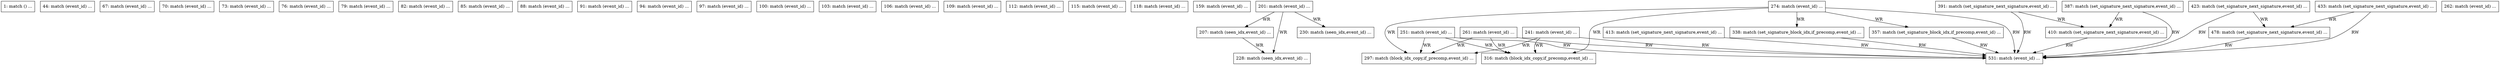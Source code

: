 digraph G {
  "1: match () ...
" [shape=box, ];
  "44: match (event_id) ...
" [shape=box, ];
  "67: match (event_id) ...
" [shape=box, ];
  "70: match (event_id) ...
" [shape=box, ];
  "73: match (event_id) ...
" [shape=box, ];
  "76: match (event_id) ...
" [shape=box, ];
  "79: match (event_id) ...
" [shape=box, ];
  "82: match (event_id) ...
" [shape=box, ];
  "85: match (event_id) ...
" [shape=box, ];
  "88: match (event_id) ...
" [shape=box, ];
  "91: match (event_id) ...
" [shape=box, ];
  "94: match (event_id) ...
" [shape=box, ];
  "97: match (event_id) ...
" [shape=box, ];
  "100: match (event_id) ...
" [shape=box, ];
  "103: match (event_id) ...
" [shape=box, ];
  "106: match (event_id) ...
" [shape=box, ];
  "109: match (event_id) ...
" [shape=box, ];
  "112: match (event_id) ...
" [shape=box, ];
  "115: match (event_id) ...
" [shape=box, ];
  "118: match (event_id) ...
" [shape=box, ];
  "159: match (event_id) ...
" [shape=box, ];
  "201: match (event_id) ...
" [shape=box, ];
  "207: match (seen_idx,event_id) ...
" [shape=box, ];
  "228: match (seen_idx,event_id) ...
" [shape=box, ];
  "230: match (seen_idx,event_id) ...
" [shape=box, ];
  "241: match (event_id) ...
" [shape=box, ];
  "251: match (event_id) ...
" [shape=box, ];
  "261: match (event_id) ...
" [shape=box, ];
  "262: match (event_id) ...
" [shape=box, ];
  "274: match (event_id) ...
" [shape=box, ];
  "297: match (block_idx_copy,if_precomp,event_id) ...
" [shape=box, ];
  "316: match (block_idx_copy,if_precomp,event_id) ...
" [shape=box, ];
  "338: match (set_signature_block_idx,if_precomp,event_id) ...
" [shape=box, ];
  "357: match (set_signature_block_idx,if_precomp,event_id) ...
" [shape=box, ];
  "387: match (set_signature_next_signature,event_id) ...
" [shape=box, ];
  "391: match (set_signature_next_signature,event_id) ...
" [shape=box, ];
  "410: match (set_signature_next_signature,event_id) ...
" [shape=box, ];
  "413: match (set_signature_next_signature,event_id) ...
" [shape=box, ];
  "423: match (set_signature_next_signature,event_id) ...
" [shape=box, ];
  "433: match (set_signature_next_signature,event_id) ...
" [shape=box, ];
  "478: match (set_signature_next_signature,event_id) ...
" [shape=box, ];
  "531: match (event_id) ...
" [shape=box, ];
  
  
  "201: match (event_id) ...
" -> "207: match (seen_idx,event_id) ...
" [
  label="WR", ];
  "201: match (event_id) ...
" -> "228: match (seen_idx,event_id) ...
" [
  label="WR", ];
  "201: match (event_id) ...
" -> "230: match (seen_idx,event_id) ...
" [
  label="WR", ];
  "207: match (seen_idx,event_id) ...
" -> "228: match (seen_idx,event_id) ...
" [
  label="WR", ];
  "241: match (event_id) ...
" -> "297: match (block_idx_copy,if_precomp,event_id) ...
" [
  label="WR", ];
  "241: match (event_id) ...
" -> "316: match (block_idx_copy,if_precomp,event_id) ...
" [
  label="WR", ];
  "241: match (event_id) ...
" -> "531: match (event_id) ...
" [label="RW", ];
  "251: match (event_id) ...
" -> "297: match (block_idx_copy,if_precomp,event_id) ...
" [
  label="WR", ];
  "251: match (event_id) ...
" -> "316: match (block_idx_copy,if_precomp,event_id) ...
" [
  label="WR", ];
  "251: match (event_id) ...
" -> "531: match (event_id) ...
" [label="RW", ];
  "261: match (event_id) ...
" -> "297: match (block_idx_copy,if_precomp,event_id) ...
" [
  label="WR", ];
  "261: match (event_id) ...
" -> "316: match (block_idx_copy,if_precomp,event_id) ...
" [
  label="WR", ];
  "261: match (event_id) ...
" -> "531: match (event_id) ...
" [label="RW", ];
  "274: match (event_id) ...
" -> "297: match (block_idx_copy,if_precomp,event_id) ...
" [
  label="WR", ];
  "274: match (event_id) ...
" -> "316: match (block_idx_copy,if_precomp,event_id) ...
" [
  label="WR", ];
  "274: match (event_id) ...
" -> "338: match (set_signature_block_idx,if_precomp,event_id) ...
" [
  label="WR", ];
  "274: match (event_id) ...
" -> "357: match (set_signature_block_idx,if_precomp,event_id) ...
" [
  label="WR", ];
  "274: match (event_id) ...
" -> "531: match (event_id) ...
" [label="RW", ];
  "338: match (set_signature_block_idx,if_precomp,event_id) ...
" -> "531: match (event_id) ...
" [
  label="RW", ];
  "357: match (set_signature_block_idx,if_precomp,event_id) ...
" -> "531: match (event_id) ...
" [
  label="RW", ];
  "387: match (set_signature_next_signature,event_id) ...
" -> "410: match (set_signature_next_signature,event_id) ...
" [
  label="WR", ];
  "387: match (set_signature_next_signature,event_id) ...
" -> "531: match (event_id) ...
" [
  label="RW", ];
  "391: match (set_signature_next_signature,event_id) ...
" -> "410: match (set_signature_next_signature,event_id) ...
" [
  label="WR", ];
  "391: match (set_signature_next_signature,event_id) ...
" -> "531: match (event_id) ...
" [
  label="RW", ];
  "410: match (set_signature_next_signature,event_id) ...
" -> "531: match (event_id) ...
" [
  label="RW", ];
  "413: match (set_signature_next_signature,event_id) ...
" -> "531: match (event_id) ...
" [
  label="RW", ];
  "423: match (set_signature_next_signature,event_id) ...
" -> "478: match (set_signature_next_signature,event_id) ...
" [
  label="WR", ];
  "423: match (set_signature_next_signature,event_id) ...
" -> "531: match (event_id) ...
" [
  label="RW", ];
  "433: match (set_signature_next_signature,event_id) ...
" -> "478: match (set_signature_next_signature,event_id) ...
" [
  label="WR", ];
  "433: match (set_signature_next_signature,event_id) ...
" -> "531: match (event_id) ...
" [
  label="RW", ];
  "478: match (set_signature_next_signature,event_id) ...
" -> "531: match (event_id) ...
" [
  label="RW", ];
  
  }